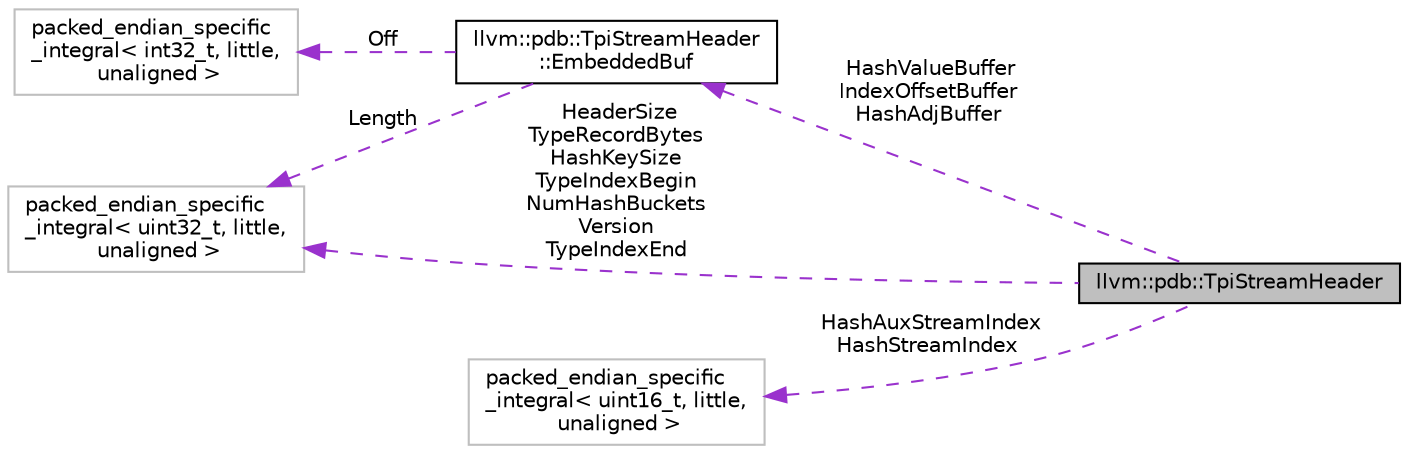 digraph "llvm::pdb::TpiStreamHeader"
{
 // LATEX_PDF_SIZE
  bgcolor="transparent";
  edge [fontname="Helvetica",fontsize="10",labelfontname="Helvetica",labelfontsize="10"];
  node [fontname="Helvetica",fontsize="10",shape=record];
  rankdir="LR";
  Node1 [label="llvm::pdb::TpiStreamHeader",height=0.2,width=0.4,color="black", fillcolor="grey75", style="filled", fontcolor="black",tooltip=" "];
  Node2 -> Node1 [dir="back",color="darkorchid3",fontsize="10",style="dashed",label=" HashValueBuffer\nIndexOffsetBuffer\nHashAdjBuffer" ,fontname="Helvetica"];
  Node2 [label="llvm::pdb::TpiStreamHeader\l::EmbeddedBuf",height=0.2,width=0.4,color="black",URL="$structllvm_1_1pdb_1_1TpiStreamHeader_1_1EmbeddedBuf.html",tooltip=" "];
  Node3 -> Node2 [dir="back",color="darkorchid3",fontsize="10",style="dashed",label=" Off" ,fontname="Helvetica"];
  Node3 [label="packed_endian_specific\l_integral\< int32_t, little,\l unaligned \>",height=0.2,width=0.4,color="grey75",tooltip=" "];
  Node4 -> Node2 [dir="back",color="darkorchid3",fontsize="10",style="dashed",label=" Length" ,fontname="Helvetica"];
  Node4 [label="packed_endian_specific\l_integral\< uint32_t, little,\l unaligned \>",height=0.2,width=0.4,color="grey75",tooltip=" "];
  Node5 -> Node1 [dir="back",color="darkorchid3",fontsize="10",style="dashed",label=" HashAuxStreamIndex\nHashStreamIndex" ,fontname="Helvetica"];
  Node5 [label="packed_endian_specific\l_integral\< uint16_t, little,\l unaligned \>",height=0.2,width=0.4,color="grey75",tooltip=" "];
  Node4 -> Node1 [dir="back",color="darkorchid3",fontsize="10",style="dashed",label=" HeaderSize\nTypeRecordBytes\nHashKeySize\nTypeIndexBegin\nNumHashBuckets\nVersion\nTypeIndexEnd" ,fontname="Helvetica"];
}
